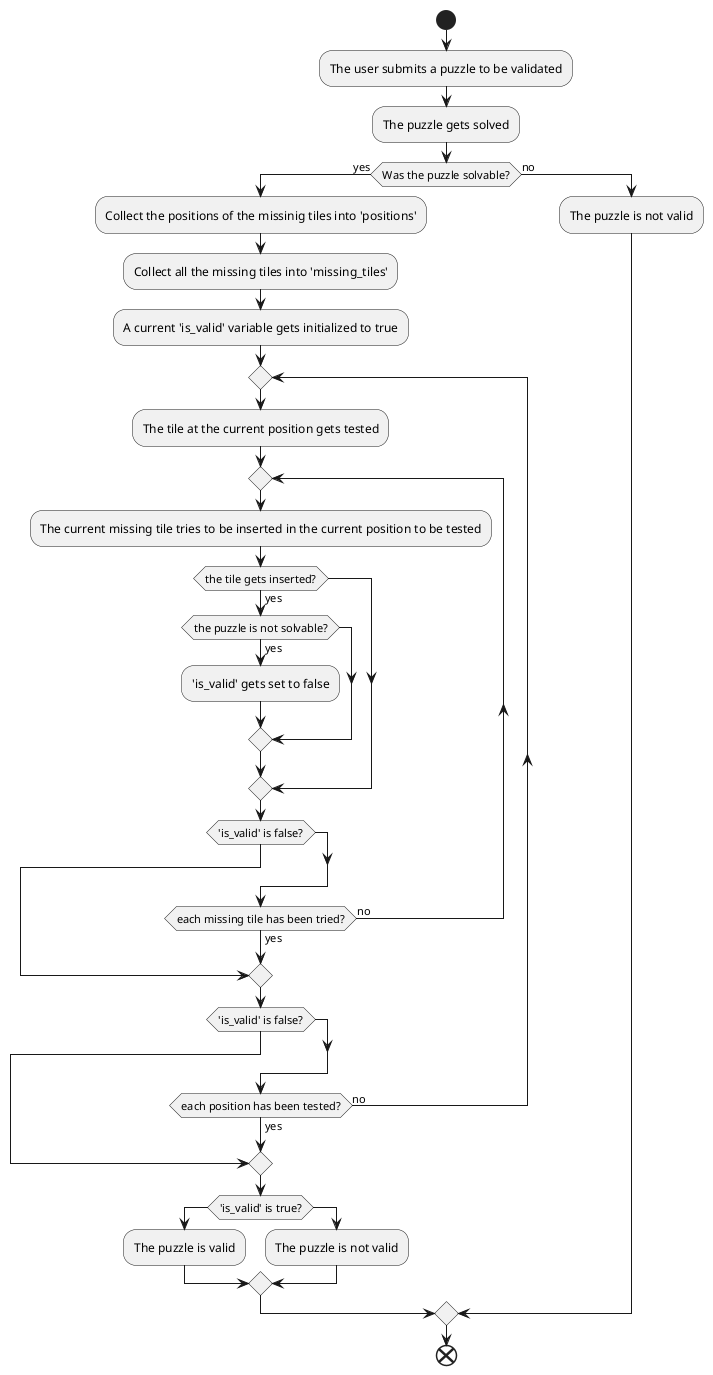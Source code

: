 @startuml validate_activity
start
:The user submits a puzzle to be validated;
:The puzzle gets solved;
if (Was the puzzle solvable?) then (yes)
:Collect the positions of the missinig tiles into 'positions';
:Collect all the missing tiles into 'missing_tiles';
:A current 'is_valid' variable gets initialized to true;
repeat
:The tile at the current position gets tested;
repeat
:The current missing tile tries to be inserted in the current position to be tested;
if (the tile gets inserted?) is (yes) then
    if (the puzzle is not solvable?) is (yes) then
        :'is_valid' gets set to false;
    endif
endif
if ('is_valid' is false?) then
    break
endif
repeat while (each missing tile has been tried?) is (no) not (yes)
if ('is_valid' is false?) then
    break
endif
repeat while (each position has been tested?) is (no) not (yes)
if ('is_valid' is true?) then
    :The puzzle is valid;
else
    :The puzzle is not valid;
endif
else (no)
    :The puzzle is not valid;
endif
end
@enduml